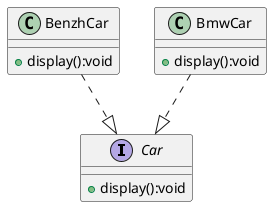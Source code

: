 @startuml

interface Car{
    + display():void
}

class BenzhCar{
    + display():void
}

class BmwCar{
    + display():void
}

BenzhCar..|>Car
BmwCar..|>Car
@enduml